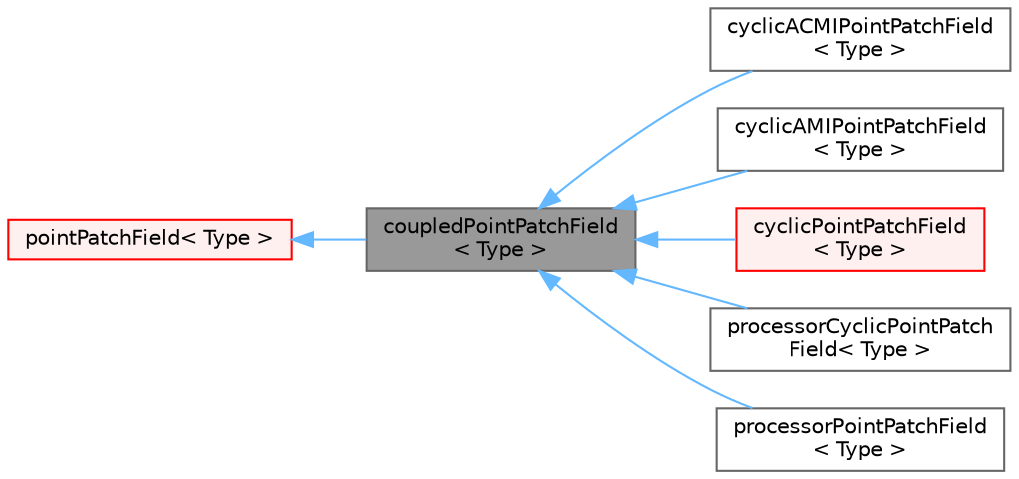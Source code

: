 digraph "coupledPointPatchField&lt; Type &gt;"
{
 // LATEX_PDF_SIZE
  bgcolor="transparent";
  edge [fontname=Helvetica,fontsize=10,labelfontname=Helvetica,labelfontsize=10];
  node [fontname=Helvetica,fontsize=10,shape=box,height=0.2,width=0.4];
  rankdir="LR";
  Node1 [id="Node000001",label="coupledPointPatchField\l\< Type \>",height=0.2,width=0.4,color="gray40", fillcolor="grey60", style="filled", fontcolor="black",tooltip="A Coupled boundary condition for pointField."];
  Node2 -> Node1 [id="edge1_Node000001_Node000002",dir="back",color="steelblue1",style="solid",tooltip=" "];
  Node2 [id="Node000002",label="pointPatchField\< Type \>",height=0.2,width=0.4,color="red", fillcolor="#FFF0F0", style="filled",URL="$classFoam_1_1pointPatchField.html",tooltip="Abstract base class for point-mesh patch fields."];
  Node1 -> Node4 [id="edge2_Node000001_Node000004",dir="back",color="steelblue1",style="solid",tooltip=" "];
  Node4 [id="Node000004",label="cyclicACMIPointPatchField\l\< Type \>",height=0.2,width=0.4,color="gray40", fillcolor="white", style="filled",URL="$classFoam_1_1cyclicACMIPointPatchField.html",tooltip="Cyclic ACMI front and back plane patch field."];
  Node1 -> Node5 [id="edge3_Node000001_Node000005",dir="back",color="steelblue1",style="solid",tooltip=" "];
  Node5 [id="Node000005",label="cyclicAMIPointPatchField\l\< Type \>",height=0.2,width=0.4,color="gray40", fillcolor="white", style="filled",URL="$classFoam_1_1cyclicAMIPointPatchField.html",tooltip="Cyclic AMI front and back plane patch field."];
  Node1 -> Node6 [id="edge4_Node000001_Node000006",dir="back",color="steelblue1",style="solid",tooltip=" "];
  Node6 [id="Node000006",label="cyclicPointPatchField\l\< Type \>",height=0.2,width=0.4,color="red", fillcolor="#FFF0F0", style="filled",URL="$classFoam_1_1cyclicPointPatchField.html",tooltip="Cyclic front and back plane patch field."];
  Node1 -> Node9 [id="edge5_Node000001_Node000009",dir="back",color="steelblue1",style="solid",tooltip=" "];
  Node9 [id="Node000009",label="processorCyclicPointPatch\lField\< Type \>",height=0.2,width=0.4,color="gray40", fillcolor="white", style="filled",URL="$classFoam_1_1processorCyclicPointPatchField.html",tooltip="Foam::processorCyclicPointPatchField."];
  Node1 -> Node10 [id="edge6_Node000001_Node000010",dir="back",color="steelblue1",style="solid",tooltip=" "];
  Node10 [id="Node000010",label="processorPointPatchField\l\< Type \>",height=0.2,width=0.4,color="gray40", fillcolor="white", style="filled",URL="$classFoam_1_1processorPointPatchField.html",tooltip="Foam::processorPointPatchField."];
}
